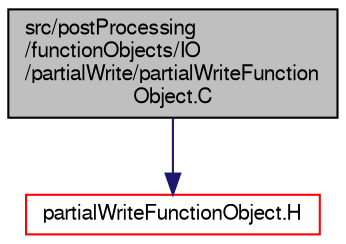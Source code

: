digraph "src/postProcessing/functionObjects/IO/partialWrite/partialWriteFunctionObject.C"
{
  bgcolor="transparent";
  edge [fontname="FreeSans",fontsize="10",labelfontname="FreeSans",labelfontsize="10"];
  node [fontname="FreeSans",fontsize="10",shape=record];
  Node1 [label="src/postProcessing\l/functionObjects/IO\l/partialWrite/partialWriteFunction\lObject.C",height=0.2,width=0.4,color="black", fillcolor="grey75", style="filled" fontcolor="black"];
  Node1 -> Node2 [color="midnightblue",fontsize="10",style="solid",fontname="FreeSans"];
  Node2 [label="partialWriteFunctionObject.H",height=0.2,width=0.4,color="red",URL="$a08844.html"];
}
